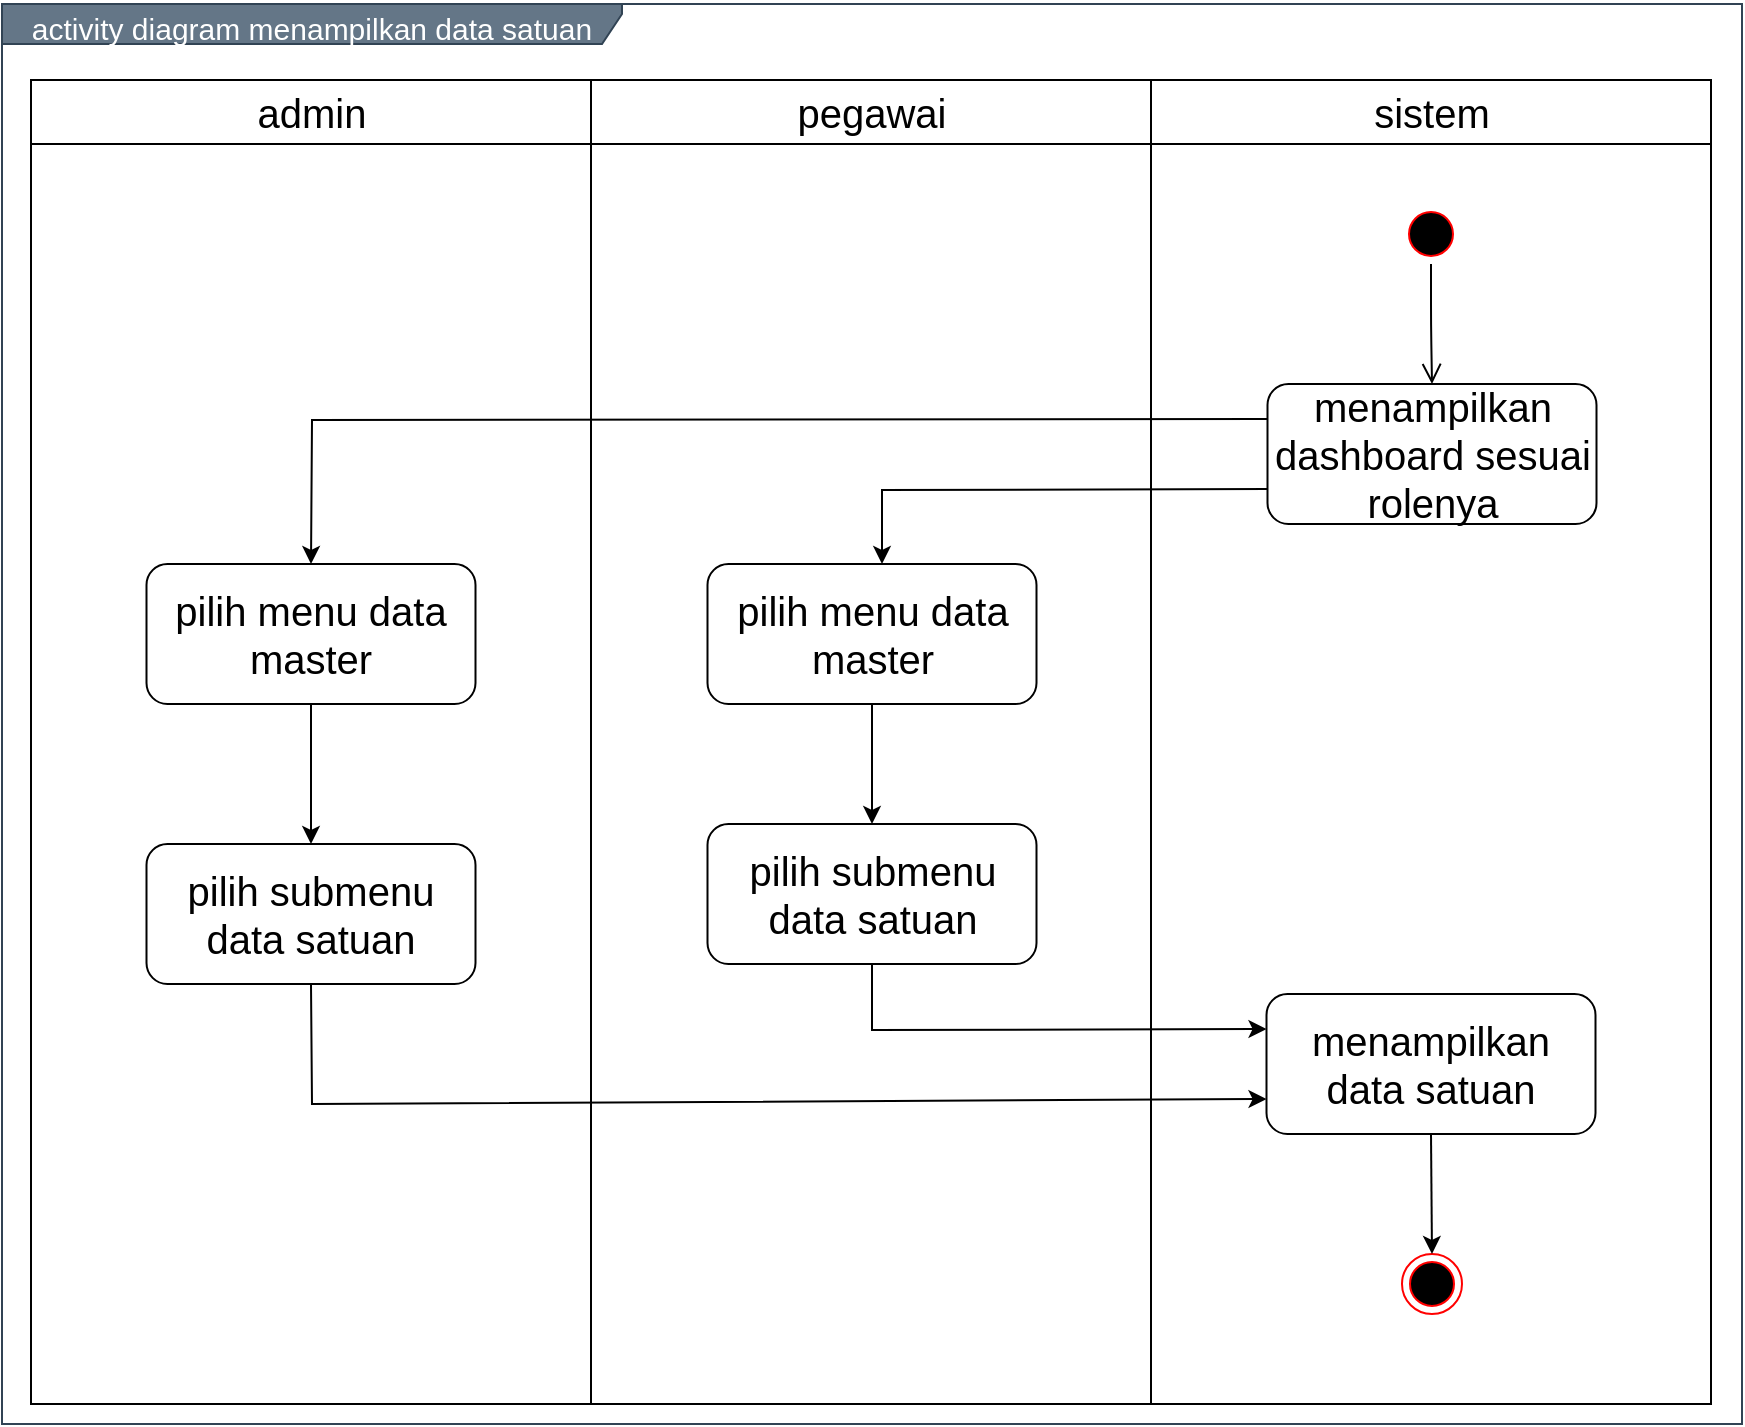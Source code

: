 <mxfile version="14.9.6" type="device"><diagram id="yre9wTEI6Vmtgdz99WlG" name="Page-1"><mxGraphModel dx="1019" dy="555" grid="1" gridSize="10" guides="1" tooltips="1" connect="1" arrows="1" fold="1" page="1" pageScale="1" pageWidth="850" pageHeight="1100" math="0" shadow="0"><root><mxCell id="0"/><mxCell id="1" parent="0"/><mxCell id="JbYhEvFDE7U8K2vq40BW-1" value="&lt;font style=&quot;font-size: 15px&quot;&gt;activity diagram menampilkan data satuan&lt;/font&gt;" style="shape=umlFrame;whiteSpace=wrap;html=1;fontSize=20;align=center;width=310;height=20;fillColor=#647687;strokeColor=#314354;fontColor=#ffffff;" vertex="1" parent="1"><mxGeometry x="170" y="110" width="870" height="710" as="geometry"/></mxCell><mxCell id="JbYhEvFDE7U8K2vq40BW-2" value="admin" style="swimlane;whiteSpace=wrap;fontSize=20;fontStyle=0;startSize=32;" vertex="1" parent="1"><mxGeometry x="184.5" y="148" width="280" height="662" as="geometry"/></mxCell><mxCell id="JbYhEvFDE7U8K2vq40BW-3" value="pilih menu data master" style="rounded=1;whiteSpace=wrap;html=1;fontSize=20;align=center;" vertex="1" parent="JbYhEvFDE7U8K2vq40BW-2"><mxGeometry x="57.75" y="242" width="164.5" height="70" as="geometry"/></mxCell><mxCell id="JbYhEvFDE7U8K2vq40BW-4" value="pilih submenu data satuan" style="rounded=1;whiteSpace=wrap;html=1;fontSize=20;align=center;" vertex="1" parent="JbYhEvFDE7U8K2vq40BW-2"><mxGeometry x="57.75" y="382" width="164.5" height="70" as="geometry"/></mxCell><mxCell id="JbYhEvFDE7U8K2vq40BW-5" value="" style="endArrow=classic;html=1;exitX=0.5;exitY=1;exitDx=0;exitDy=0;entryX=0.5;entryY=0;entryDx=0;entryDy=0;" edge="1" parent="JbYhEvFDE7U8K2vq40BW-2" source="JbYhEvFDE7U8K2vq40BW-3" target="JbYhEvFDE7U8K2vq40BW-4"><mxGeometry width="50" height="50" relative="1" as="geometry"><mxPoint x="430.5" y="322" as="sourcePoint"/><mxPoint x="140.5" y="382" as="targetPoint"/></mxGeometry></mxCell><mxCell id="JbYhEvFDE7U8K2vq40BW-6" value="pegawai" style="swimlane;whiteSpace=wrap;fontSize=20;fontStyle=0;startSize=32;" vertex="1" parent="1"><mxGeometry x="464.5" y="148" width="280" height="662" as="geometry"/></mxCell><mxCell id="JbYhEvFDE7U8K2vq40BW-7" value="sistem" style="swimlane;whiteSpace=wrap;fontSize=20;fontStyle=0;startSize=32;" vertex="1" parent="1"><mxGeometry x="744.5" y="148" width="280" height="662" as="geometry"/></mxCell><mxCell id="JbYhEvFDE7U8K2vq40BW-8" value="" style="ellipse;html=1;shape=endState;fillColor=#000000;strokeColor=#ff0000;fontSize=20;align=center;" vertex="1" parent="JbYhEvFDE7U8K2vq40BW-7"><mxGeometry x="125.5" y="587" width="30" height="30" as="geometry"/></mxCell><mxCell id="JbYhEvFDE7U8K2vq40BW-9" value="" style="ellipse;html=1;shape=startState;fillColor=#000000;strokeColor=#ff0000;fontSize=20;align=center;" vertex="1" parent="JbYhEvFDE7U8K2vq40BW-7"><mxGeometry x="125" y="62" width="30" height="30" as="geometry"/></mxCell><mxCell id="JbYhEvFDE7U8K2vq40BW-10" value="" style="edgeStyle=orthogonalEdgeStyle;html=1;verticalAlign=bottom;endArrow=open;endSize=8;fontSize=20;entryX=0.5;entryY=0;entryDx=0;entryDy=0;" edge="1" parent="JbYhEvFDE7U8K2vq40BW-7" source="JbYhEvFDE7U8K2vq40BW-9" target="JbYhEvFDE7U8K2vq40BW-11"><mxGeometry relative="1" as="geometry"><mxPoint x="140" y="152" as="targetPoint"/></mxGeometry></mxCell><mxCell id="JbYhEvFDE7U8K2vq40BW-11" value="menampilkan dashboard sesuai rolenya" style="rounded=1;whiteSpace=wrap;html=1;fontSize=20;align=center;" vertex="1" parent="JbYhEvFDE7U8K2vq40BW-7"><mxGeometry x="58.25" y="152" width="164.5" height="70" as="geometry"/></mxCell><mxCell id="JbYhEvFDE7U8K2vq40BW-12" value="pilih menu data master" style="rounded=1;whiteSpace=wrap;html=1;fontSize=20;align=center;" vertex="1" parent="1"><mxGeometry x="522.75" y="390" width="164.5" height="70" as="geometry"/></mxCell><mxCell id="JbYhEvFDE7U8K2vq40BW-13" value="menampilkan data satuan" style="rounded=1;whiteSpace=wrap;html=1;fontSize=20;align=center;" vertex="1" parent="1"><mxGeometry x="802.25" y="605" width="164.5" height="70" as="geometry"/></mxCell><mxCell id="JbYhEvFDE7U8K2vq40BW-14" value="" style="endArrow=classic;html=1;fontSize=20;strokeColor=#000000;entryX=0;entryY=0.75;entryDx=0;entryDy=0;rounded=0;exitX=0.5;exitY=1;exitDx=0;exitDy=0;" edge="1" parent="1" source="JbYhEvFDE7U8K2vq40BW-4" target="JbYhEvFDE7U8K2vq40BW-13"><mxGeometry width="50" height="50" relative="1" as="geometry"><mxPoint x="300" y="710" as="sourcePoint"/><mxPoint x="470" y="490" as="targetPoint"/><Array as="points"><mxPoint x="325" y="660"/></Array></mxGeometry></mxCell><mxCell id="JbYhEvFDE7U8K2vq40BW-15" value="" style="endArrow=classic;html=1;fontSize=20;strokeColor=#000000;entryX=0;entryY=0.25;entryDx=0;entryDy=0;rounded=0;exitX=0.5;exitY=1;exitDx=0;exitDy=0;" edge="1" parent="1" source="JbYhEvFDE7U8K2vq40BW-17" target="JbYhEvFDE7U8K2vq40BW-13"><mxGeometry width="50" height="50" relative="1" as="geometry"><mxPoint x="605" y="530" as="sourcePoint"/><mxPoint x="812.25" y="552.5" as="targetPoint"/><Array as="points"><mxPoint x="605" y="623"/></Array></mxGeometry></mxCell><mxCell id="JbYhEvFDE7U8K2vq40BW-16" value="" style="endArrow=classic;html=1;fontSize=20;strokeColor=#000000;entryX=0.5;entryY=0;entryDx=0;entryDy=0;exitX=0.5;exitY=1;exitDx=0;exitDy=0;" edge="1" parent="1" source="JbYhEvFDE7U8K2vq40BW-13" target="JbYhEvFDE7U8K2vq40BW-8"><mxGeometry width="50" height="50" relative="1" as="geometry"><mxPoint x="884.5" y="1195" as="sourcePoint"/><mxPoint x="904.5" y="1051.0" as="targetPoint"/></mxGeometry></mxCell><mxCell id="JbYhEvFDE7U8K2vq40BW-17" value="pilih submenu data satuan" style="rounded=1;whiteSpace=wrap;html=1;fontSize=20;align=center;" vertex="1" parent="1"><mxGeometry x="522.75" y="520" width="164.5" height="70" as="geometry"/></mxCell><mxCell id="JbYhEvFDE7U8K2vq40BW-18" value="" style="endArrow=classic;html=1;exitX=0;exitY=0.75;exitDx=0;exitDy=0;rounded=0;" edge="1" parent="1" source="JbYhEvFDE7U8K2vq40BW-11"><mxGeometry width="50" height="50" relative="1" as="geometry"><mxPoint x="610" y="590" as="sourcePoint"/><mxPoint x="610" y="390" as="targetPoint"/><Array as="points"><mxPoint x="610" y="353"/></Array></mxGeometry></mxCell><mxCell id="JbYhEvFDE7U8K2vq40BW-19" value="" style="endArrow=classic;html=1;exitX=0;exitY=0.25;exitDx=0;exitDy=0;rounded=0;entryX=0.5;entryY=0;entryDx=0;entryDy=0;" edge="1" parent="1" source="JbYhEvFDE7U8K2vq40BW-11" target="JbYhEvFDE7U8K2vq40BW-3"><mxGeometry width="50" height="50" relative="1" as="geometry"><mxPoint x="812.75" y="362.5" as="sourcePoint"/><mxPoint x="620" y="400" as="targetPoint"/><Array as="points"><mxPoint x="325" y="318"/></Array></mxGeometry></mxCell><mxCell id="JbYhEvFDE7U8K2vq40BW-20" value="" style="endArrow=classic;html=1;exitX=0.5;exitY=1;exitDx=0;exitDy=0;entryX=0.5;entryY=0;entryDx=0;entryDy=0;" edge="1" parent="1" source="JbYhEvFDE7U8K2vq40BW-12" target="JbYhEvFDE7U8K2vq40BW-17"><mxGeometry width="50" height="50" relative="1" as="geometry"><mxPoint x="490" y="570" as="sourcePoint"/><mxPoint x="540" y="520" as="targetPoint"/></mxGeometry></mxCell></root></mxGraphModel></diagram></mxfile>
